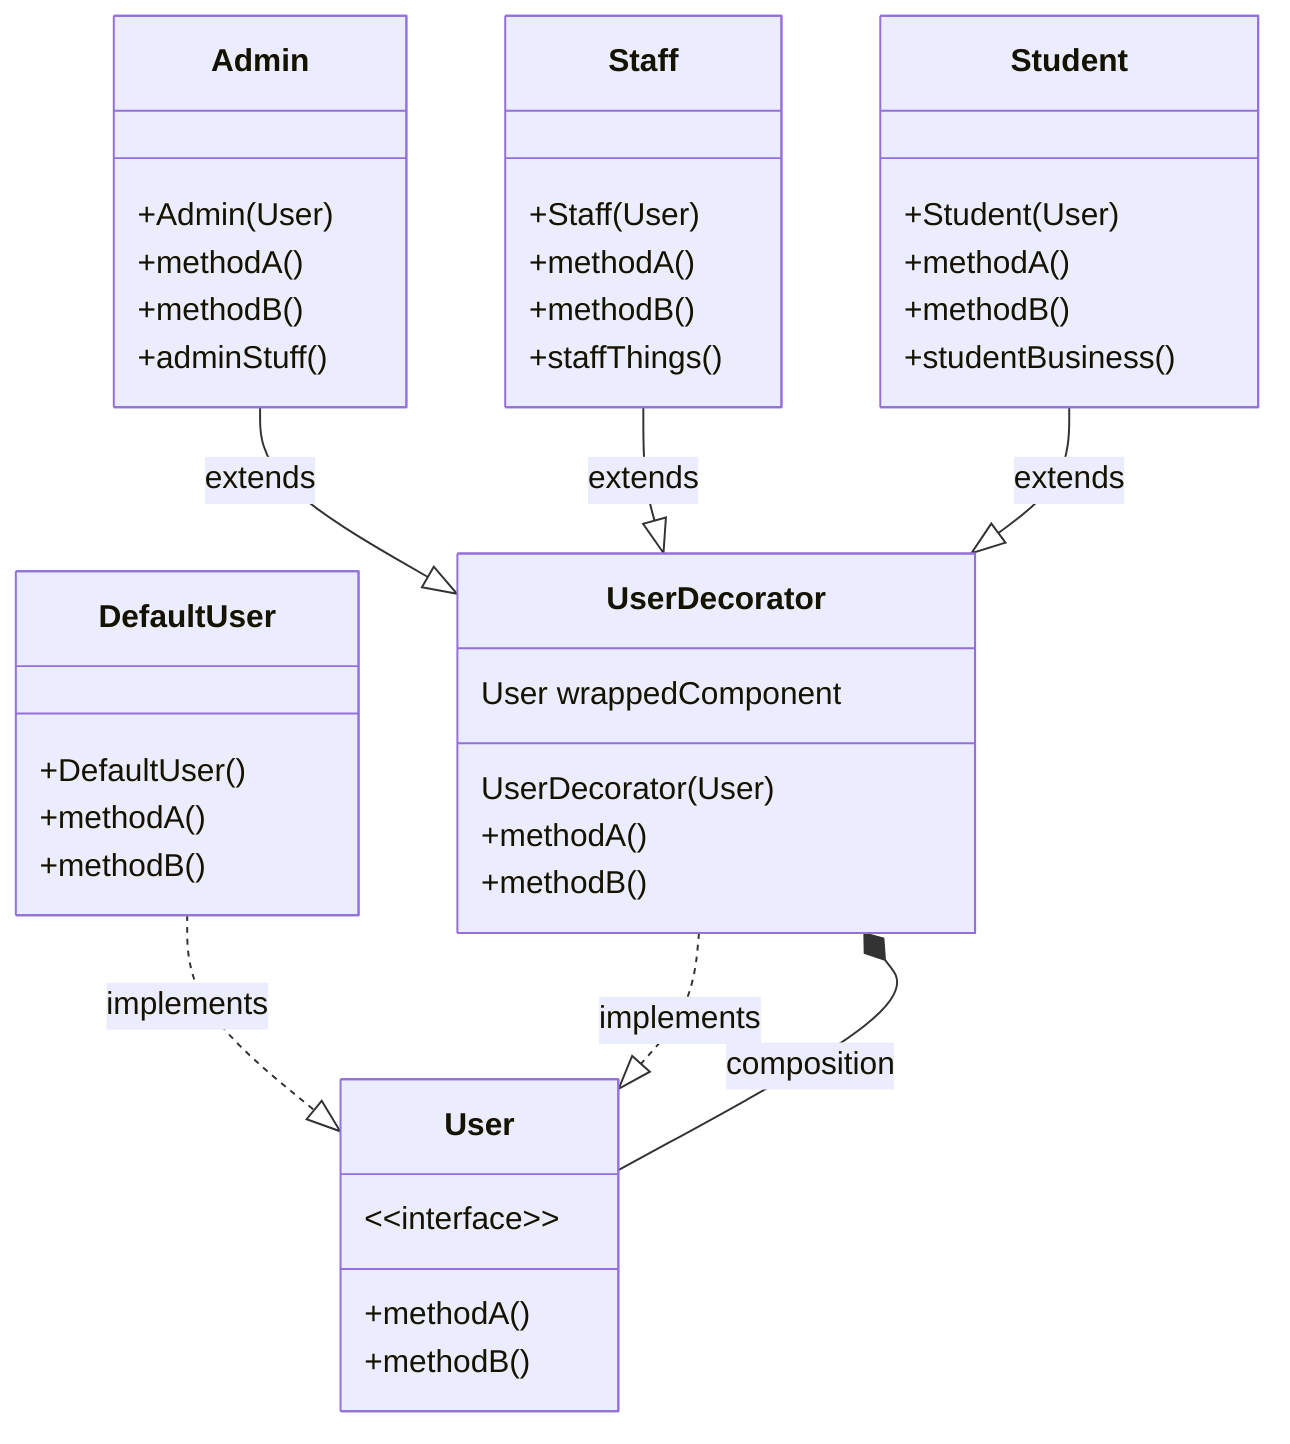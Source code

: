 classDiagram
    DefaultUser ..|> User : implements
    UserDecorator ..|> User : implements
    Admin --|> UserDecorator : extends
    Staff --|> UserDecorator : extends
    Student --|> UserDecorator : extends
    UserDecorator *-- User : composition
    class User{
        &lt;&lt;interface&gt;&gt;
        +methodA()
        +methodB()
    }
    class DefaultUser{
        +DefaultUser()
        +methodA()
        +methodB()
    }
    class UserDecorator{
        User wrappedComponent
        UserDecorator(User)
        +methodA()
        +methodB()
    }
    class Admin{
        +Admin(User)
        +methodA()
        +methodB()
        +adminStuff()
    }
    class Staff{
        +Staff(User)
        +methodA()
        +methodB()
        +staffThings()
    }
    class Student{
        +Student(User)
        +methodA()
        +methodB()
        +studentBusiness()
    }